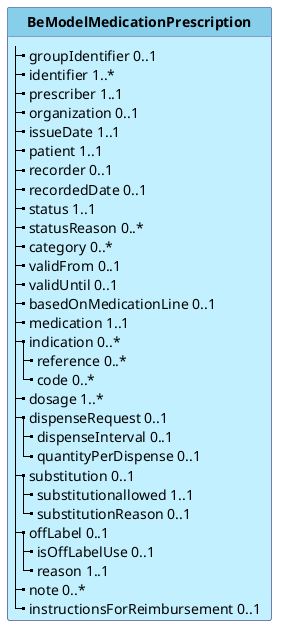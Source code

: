 @startuml
skinparam linetype polyline
hide circle
hide stereotype

skinparam class {
 BorderColor #505090
 BackgroundColor APPLICATION
 HeaderBackgroundColor SkyBlue
}


class "**BeModelMedicationPrescription**" as BeModelMedicationPrescription {
  |_ groupIdentifier 0..1   
  |_ identifier 1..*   
  |_ prescriber 1..1   
  |_ organization 0..1   
  |_ issueDate 1..1   
  |_ patient 1..1   
  |_ recorder 0..1   
  |_ recordedDate 0..1   
  |_ status 1..1   
  |_ statusReason 0..*   
  |_ category 0..*   
  |_ validFrom 0..1   
  |_ validUntil 0..1   
  |_ basedOnMedicationLine 0..1   
  |_ medication 1..1   
  |_ indication 0..*   
    |_ reference 0..*   
    |_ code 0..*   
  |_ dosage 1..*   
  |_ dispenseRequest 0..1   
    |_ dispenseInterval 0..1   
    |_ quantityPerDispense 0..1   
  |_ substitution 0..1   
    |_ substitutionallowed 1..1   
    |_ substitutionReason 0..1   
  |_ offLabel 0..1   
    |_ isOffLabelUse 0..1   
    |_ reason 1..1   
  |_ note 0..*   
  |_ instructionsForReimbursement 0..1   
}
@enduml